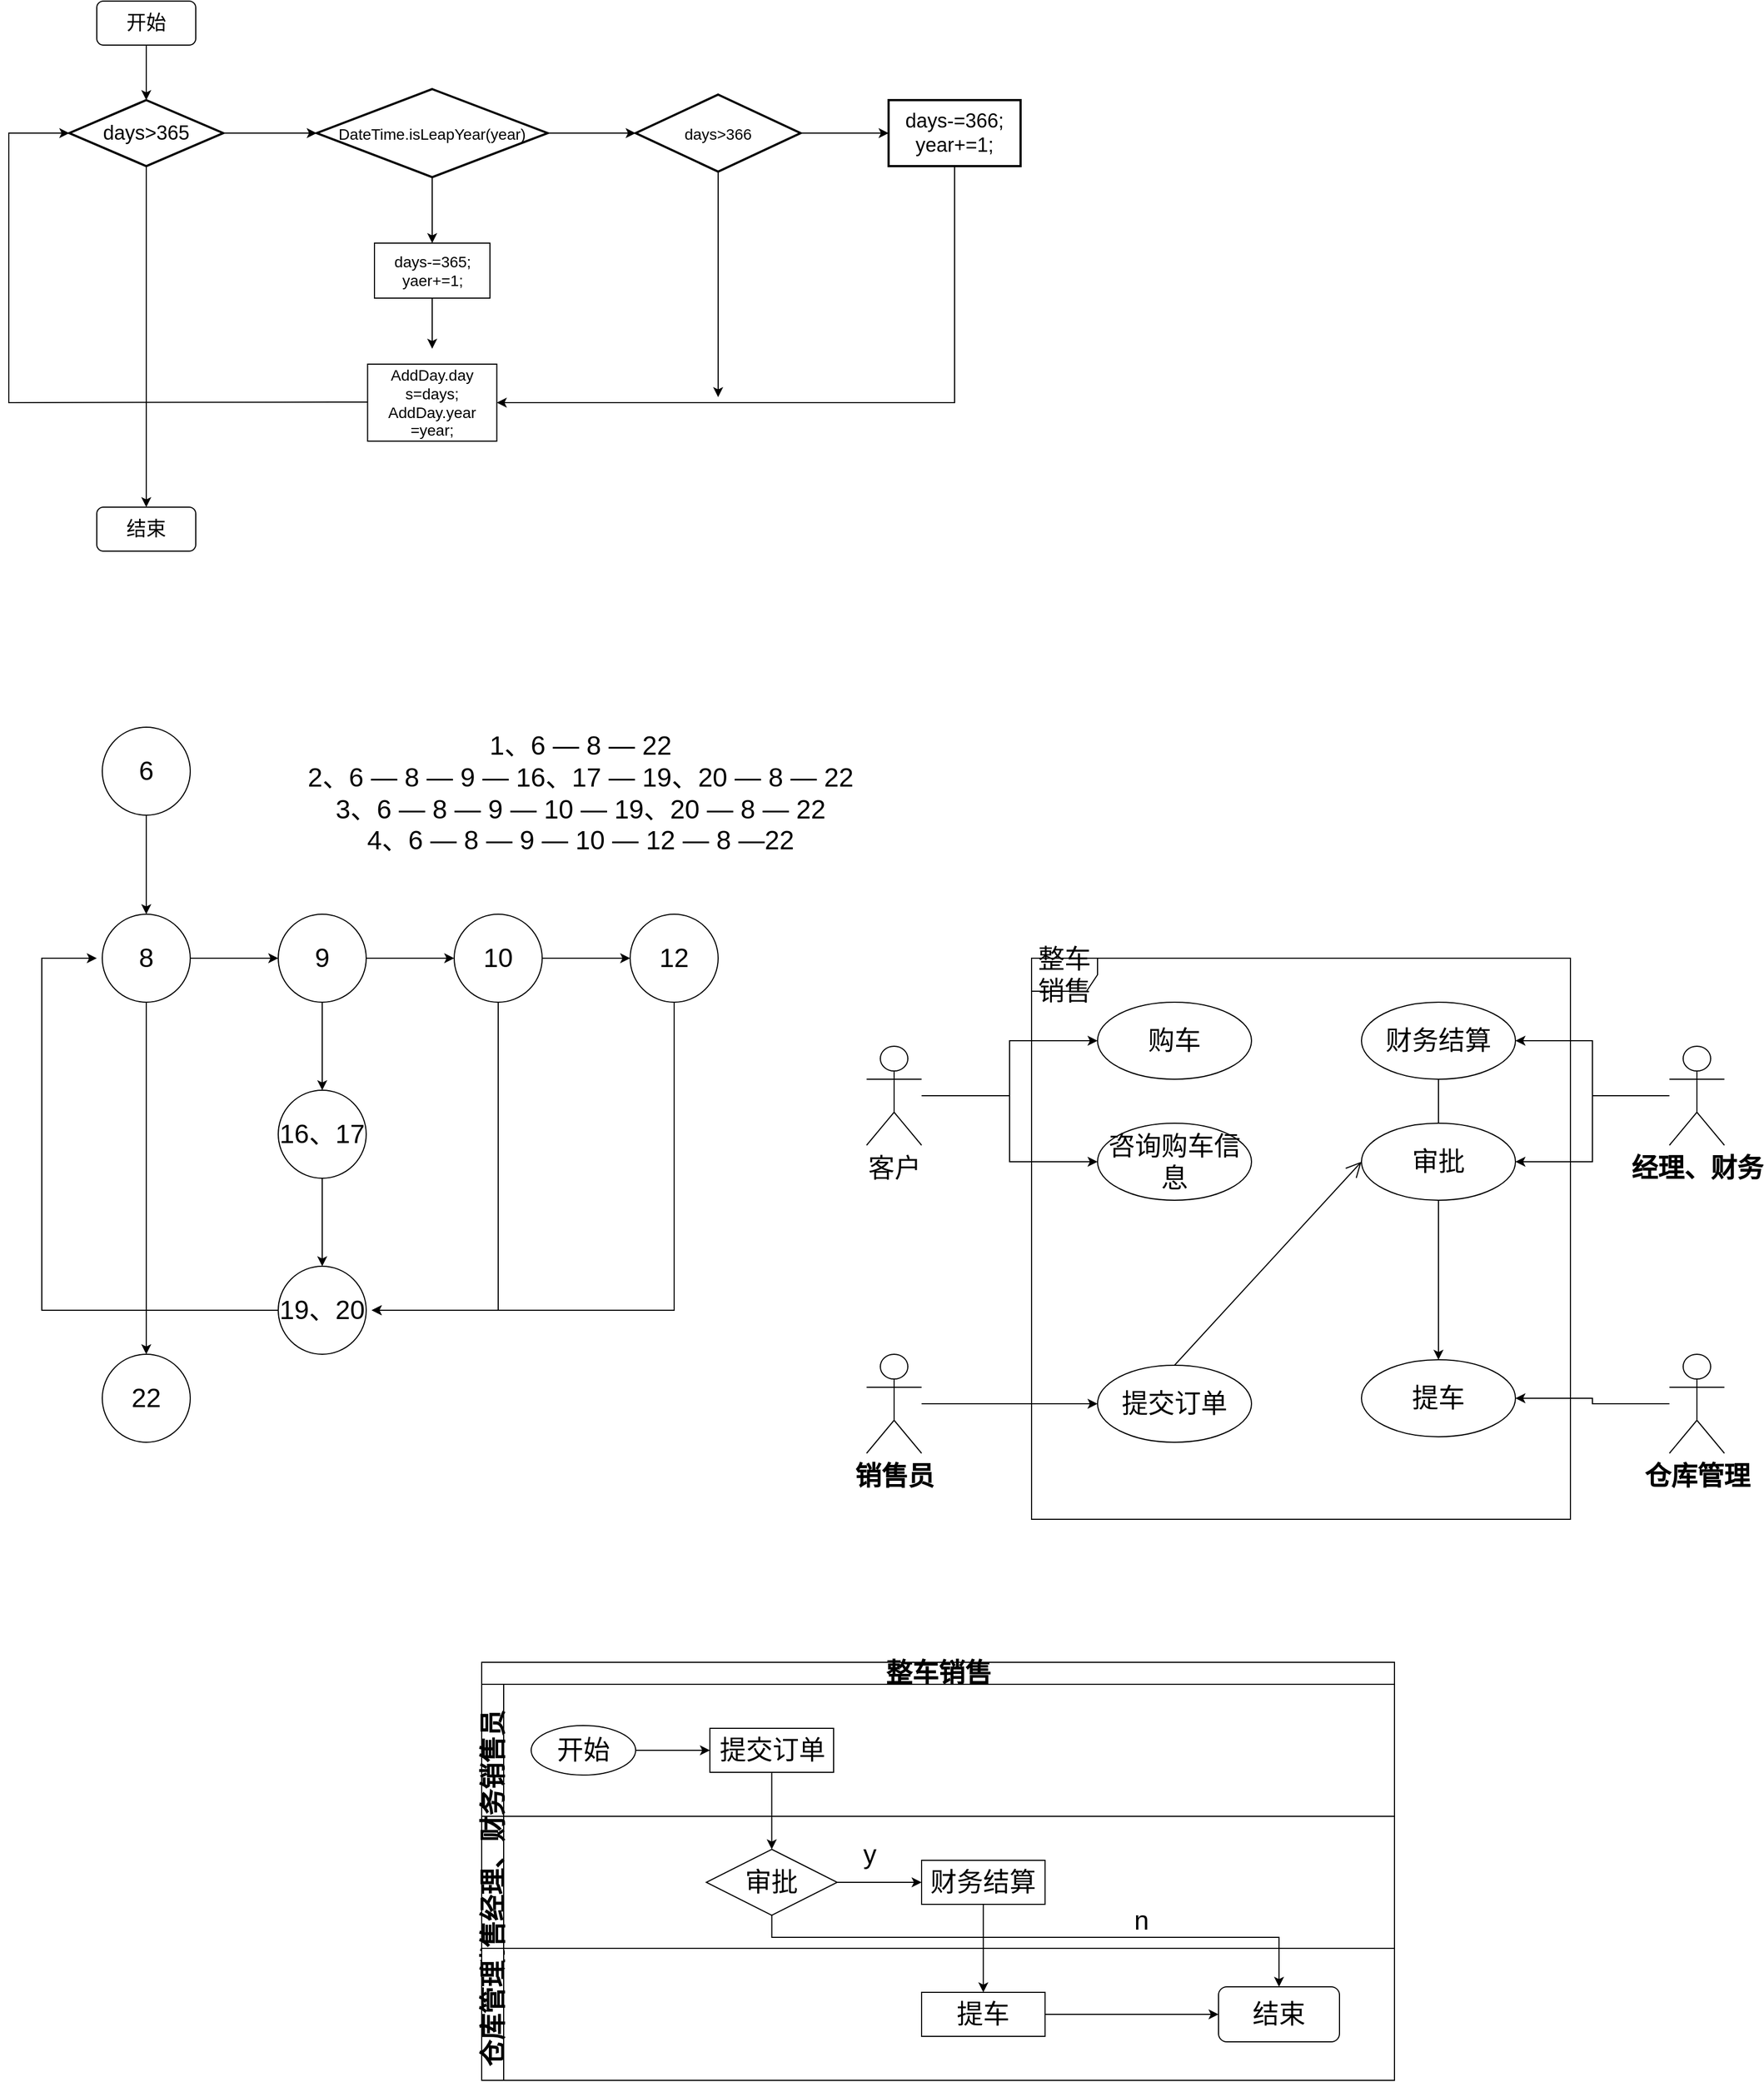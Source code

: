<mxfile version="20.6.0" type="github"><diagram id="z8m8ejUbM_2ZVatOePe-" name="第 1 页"><mxGraphModel dx="733" dy="702" grid="1" gridSize="10" guides="1" tooltips="1" connect="1" arrows="1" fold="1" page="1" pageScale="1" pageWidth="827" pageHeight="1169" math="0" shadow="0"><root><mxCell id="0"/><mxCell id="1" parent="0"/><mxCell id="j27MTZWQwUXEhouYenem-3" style="edgeStyle=orthogonalEdgeStyle;rounded=0;orthogonalLoop=1;jettySize=auto;html=1;entryX=0.5;entryY=0;entryDx=0;entryDy=0;entryPerimeter=0;fontSize=18;" parent="1" source="j27MTZWQwUXEhouYenem-1" target="j27MTZWQwUXEhouYenem-2" edge="1"><mxGeometry relative="1" as="geometry"/></mxCell><mxCell id="j27MTZWQwUXEhouYenem-1" value="&lt;font style=&quot;font-size: 18px;&quot;&gt;开始&lt;/font&gt;" style="rounded=1;whiteSpace=wrap;html=1;" parent="1" vertex="1"><mxGeometry x="130" y="90" width="90" height="40" as="geometry"/></mxCell><mxCell id="j27MTZWQwUXEhouYenem-6" style="edgeStyle=orthogonalEdgeStyle;rounded=0;orthogonalLoop=1;jettySize=auto;html=1;entryX=0.5;entryY=0;entryDx=0;entryDy=0;fontSize=18;" parent="1" source="j27MTZWQwUXEhouYenem-2" target="j27MTZWQwUXEhouYenem-5" edge="1"><mxGeometry relative="1" as="geometry"/></mxCell><mxCell id="j27MTZWQwUXEhouYenem-8" style="edgeStyle=orthogonalEdgeStyle;rounded=0;orthogonalLoop=1;jettySize=auto;html=1;fontSize=18;" parent="1" source="j27MTZWQwUXEhouYenem-2" target="j27MTZWQwUXEhouYenem-7" edge="1"><mxGeometry relative="1" as="geometry"/></mxCell><mxCell id="j27MTZWQwUXEhouYenem-2" value="days&amp;gt;365" style="strokeWidth=2;html=1;shape=mxgraph.flowchart.decision;whiteSpace=wrap;fontSize=18;" parent="1" vertex="1"><mxGeometry x="105" y="180" width="140" height="60" as="geometry"/></mxCell><mxCell id="j27MTZWQwUXEhouYenem-5" value="&lt;span style=&quot;font-size: 18px;&quot;&gt;结束&lt;/span&gt;" style="rounded=1;whiteSpace=wrap;html=1;" parent="1" vertex="1"><mxGeometry x="130" y="550" width="90" height="40" as="geometry"/></mxCell><mxCell id="j27MTZWQwUXEhouYenem-10" style="edgeStyle=orthogonalEdgeStyle;rounded=0;orthogonalLoop=1;jettySize=auto;html=1;fontSize=14;entryX=0.5;entryY=0;entryDx=0;entryDy=0;" parent="1" source="j27MTZWQwUXEhouYenem-7" target="j27MTZWQwUXEhouYenem-11" edge="1"><mxGeometry relative="1" as="geometry"><mxPoint x="435" y="280" as="targetPoint"/></mxGeometry></mxCell><mxCell id="j27MTZWQwUXEhouYenem-17" value="" style="edgeStyle=orthogonalEdgeStyle;rounded=0;orthogonalLoop=1;jettySize=auto;html=1;fontSize=14;" parent="1" source="j27MTZWQwUXEhouYenem-7" target="j27MTZWQwUXEhouYenem-16" edge="1"><mxGeometry relative="1" as="geometry"/></mxCell><mxCell id="j27MTZWQwUXEhouYenem-7" value="&lt;font style=&quot;font-size: 14px;&quot;&gt;DateTime.isLeapYear(year)&lt;/font&gt;" style="strokeWidth=2;html=1;shape=mxgraph.flowchart.decision;whiteSpace=wrap;fontSize=18;" parent="1" vertex="1"><mxGeometry x="330" y="170" width="210" height="80" as="geometry"/></mxCell><mxCell id="j27MTZWQwUXEhouYenem-13" style="edgeStyle=orthogonalEdgeStyle;rounded=0;orthogonalLoop=1;jettySize=auto;html=1;entryX=0.5;entryY=-0.2;entryDx=0;entryDy=0;entryPerimeter=0;fontSize=14;" parent="1" source="j27MTZWQwUXEhouYenem-11" target="j27MTZWQwUXEhouYenem-12" edge="1"><mxGeometry relative="1" as="geometry"/></mxCell><mxCell id="j27MTZWQwUXEhouYenem-11" value="days-=365;&lt;br&gt;yaer+=1;" style="rounded=0;whiteSpace=wrap;html=1;fontSize=14;" parent="1" vertex="1"><mxGeometry x="382.5" y="310" width="105" height="50" as="geometry"/></mxCell><mxCell id="j27MTZWQwUXEhouYenem-12" value="AddDay.day&lt;br&gt;s=days;&lt;br&gt;AddDay.year&lt;br&gt;=year;" style="rounded=0;whiteSpace=wrap;html=1;fontSize=14;" parent="1" vertex="1"><mxGeometry x="376.25" y="420" width="117.5" height="70" as="geometry"/></mxCell><mxCell id="j27MTZWQwUXEhouYenem-21" style="edgeStyle=orthogonalEdgeStyle;rounded=0;orthogonalLoop=1;jettySize=auto;html=1;fontSize=14;" parent="1" source="j27MTZWQwUXEhouYenem-16" target="j27MTZWQwUXEhouYenem-20" edge="1"><mxGeometry relative="1" as="geometry"/></mxCell><mxCell id="j27MTZWQwUXEhouYenem-25" style="edgeStyle=orthogonalEdgeStyle;rounded=0;orthogonalLoop=1;jettySize=auto;html=1;fontSize=14;" parent="1" source="j27MTZWQwUXEhouYenem-16" edge="1"><mxGeometry relative="1" as="geometry"><mxPoint x="695" y="450" as="targetPoint"/></mxGeometry></mxCell><mxCell id="j27MTZWQwUXEhouYenem-16" value="&lt;font style=&quot;font-size: 14px;&quot;&gt;days&amp;gt;366&lt;/font&gt;" style="strokeWidth=2;html=1;shape=mxgraph.flowchart.decision;whiteSpace=wrap;fontSize=18;" parent="1" vertex="1"><mxGeometry x="620" y="175" width="150" height="70" as="geometry"/></mxCell><mxCell id="j27MTZWQwUXEhouYenem-19" value="" style="endArrow=classic;html=1;rounded=0;fontSize=14;entryX=0;entryY=0.5;entryDx=0;entryDy=0;entryPerimeter=0;" parent="1" target="j27MTZWQwUXEhouYenem-2" edge="1"><mxGeometry width="50" height="50" relative="1" as="geometry"><mxPoint x="376.25" y="454.5" as="sourcePoint"/><mxPoint x="50" y="210" as="targetPoint"/><Array as="points"><mxPoint x="346.25" y="454.5"/><mxPoint x="50" y="455"/><mxPoint x="50" y="210"/></Array></mxGeometry></mxCell><mxCell id="j27MTZWQwUXEhouYenem-23" style="edgeStyle=orthogonalEdgeStyle;rounded=0;orthogonalLoop=1;jettySize=auto;html=1;fontSize=14;entryX=1;entryY=0.5;entryDx=0;entryDy=0;" parent="1" source="j27MTZWQwUXEhouYenem-20" target="j27MTZWQwUXEhouYenem-12" edge="1"><mxGeometry relative="1" as="geometry"><mxPoint x="910" y="490" as="targetPoint"/><Array as="points"><mxPoint x="910" y="455"/></Array></mxGeometry></mxCell><mxCell id="j27MTZWQwUXEhouYenem-20" value="days-=366;&lt;br&gt;year+=1;" style="whiteSpace=wrap;html=1;fontSize=18;strokeWidth=2;" parent="1" vertex="1"><mxGeometry x="850" y="180" width="120" height="60" as="geometry"/></mxCell><mxCell id="j27MTZWQwUXEhouYenem-28" style="edgeStyle=orthogonalEdgeStyle;rounded=0;orthogonalLoop=1;jettySize=auto;html=1;entryX=0.5;entryY=0;entryDx=0;entryDy=0;fontSize=14;" parent="1" source="j27MTZWQwUXEhouYenem-26" target="j27MTZWQwUXEhouYenem-27" edge="1"><mxGeometry relative="1" as="geometry"/></mxCell><mxCell id="j27MTZWQwUXEhouYenem-26" value="&lt;font style=&quot;font-size: 24px;&quot;&gt;6&lt;/font&gt;" style="ellipse;whiteSpace=wrap;html=1;aspect=fixed;fontSize=14;" parent="1" vertex="1"><mxGeometry x="135" y="750" width="80" height="80" as="geometry"/></mxCell><mxCell id="j27MTZWQwUXEhouYenem-30" value="" style="edgeStyle=orthogonalEdgeStyle;rounded=0;orthogonalLoop=1;jettySize=auto;html=1;fontSize=24;" parent="1" source="j27MTZWQwUXEhouYenem-27" target="j27MTZWQwUXEhouYenem-29" edge="1"><mxGeometry relative="1" as="geometry"/></mxCell><mxCell id="j27MTZWQwUXEhouYenem-36" value="" style="edgeStyle=orthogonalEdgeStyle;rounded=0;orthogonalLoop=1;jettySize=auto;html=1;fontSize=24;" parent="1" source="j27MTZWQwUXEhouYenem-27" target="j27MTZWQwUXEhouYenem-35" edge="1"><mxGeometry relative="1" as="geometry"/></mxCell><mxCell id="j27MTZWQwUXEhouYenem-27" value="&lt;font style=&quot;font-size: 24px;&quot;&gt;8&lt;/font&gt;" style="ellipse;whiteSpace=wrap;html=1;aspect=fixed;fontSize=14;" parent="1" vertex="1"><mxGeometry x="135" y="920" width="80" height="80" as="geometry"/></mxCell><mxCell id="j27MTZWQwUXEhouYenem-32" value="" style="edgeStyle=orthogonalEdgeStyle;rounded=0;orthogonalLoop=1;jettySize=auto;html=1;fontSize=24;" parent="1" source="j27MTZWQwUXEhouYenem-29" target="j27MTZWQwUXEhouYenem-31" edge="1"><mxGeometry relative="1" as="geometry"/></mxCell><mxCell id="j27MTZWQwUXEhouYenem-38" value="" style="edgeStyle=orthogonalEdgeStyle;rounded=0;orthogonalLoop=1;jettySize=auto;html=1;fontSize=24;" parent="1" source="j27MTZWQwUXEhouYenem-29" target="j27MTZWQwUXEhouYenem-37" edge="1"><mxGeometry relative="1" as="geometry"/></mxCell><mxCell id="j27MTZWQwUXEhouYenem-29" value="&lt;font style=&quot;font-size: 24px;&quot;&gt;9&lt;/font&gt;" style="ellipse;whiteSpace=wrap;html=1;aspect=fixed;fontSize=14;" parent="1" vertex="1"><mxGeometry x="295" y="920" width="80" height="80" as="geometry"/></mxCell><mxCell id="j27MTZWQwUXEhouYenem-34" value="" style="edgeStyle=orthogonalEdgeStyle;rounded=0;orthogonalLoop=1;jettySize=auto;html=1;fontSize=24;" parent="1" source="j27MTZWQwUXEhouYenem-31" target="j27MTZWQwUXEhouYenem-33" edge="1"><mxGeometry relative="1" as="geometry"/></mxCell><mxCell id="j27MTZWQwUXEhouYenem-42" style="edgeStyle=orthogonalEdgeStyle;rounded=0;orthogonalLoop=1;jettySize=auto;html=1;fontSize=24;" parent="1" source="j27MTZWQwUXEhouYenem-31" edge="1"><mxGeometry relative="1" as="geometry"><mxPoint x="380" y="1280" as="targetPoint"/><Array as="points"><mxPoint x="495" y="1280"/><mxPoint x="495" y="1280"/></Array></mxGeometry></mxCell><mxCell id="j27MTZWQwUXEhouYenem-31" value="&lt;font style=&quot;font-size: 24px;&quot;&gt;10&lt;/font&gt;" style="ellipse;whiteSpace=wrap;html=1;aspect=fixed;fontSize=14;" parent="1" vertex="1"><mxGeometry x="455" y="920" width="80" height="80" as="geometry"/></mxCell><mxCell id="j27MTZWQwUXEhouYenem-44" style="edgeStyle=orthogonalEdgeStyle;rounded=0;orthogonalLoop=1;jettySize=auto;html=1;fontSize=24;" parent="1" source="j27MTZWQwUXEhouYenem-33" edge="1"><mxGeometry relative="1" as="geometry"><mxPoint x="380" y="1280" as="targetPoint"/><Array as="points"><mxPoint x="655" y="1280"/></Array></mxGeometry></mxCell><mxCell id="j27MTZWQwUXEhouYenem-33" value="&lt;font style=&quot;font-size: 24px;&quot;&gt;12&lt;/font&gt;" style="ellipse;whiteSpace=wrap;html=1;aspect=fixed;fontSize=14;" parent="1" vertex="1"><mxGeometry x="615" y="920" width="80" height="80" as="geometry"/></mxCell><mxCell id="j27MTZWQwUXEhouYenem-35" value="&lt;font style=&quot;font-size: 24px;&quot;&gt;22&lt;/font&gt;" style="ellipse;whiteSpace=wrap;html=1;aspect=fixed;fontSize=14;" parent="1" vertex="1"><mxGeometry x="135" y="1320" width="80" height="80" as="geometry"/></mxCell><mxCell id="j27MTZWQwUXEhouYenem-40" value="" style="edgeStyle=orthogonalEdgeStyle;rounded=0;orthogonalLoop=1;jettySize=auto;html=1;fontSize=24;" parent="1" source="j27MTZWQwUXEhouYenem-37" target="j27MTZWQwUXEhouYenem-39" edge="1"><mxGeometry relative="1" as="geometry"/></mxCell><mxCell id="j27MTZWQwUXEhouYenem-37" value="&lt;font style=&quot;font-size: 24px;&quot;&gt;16、17&lt;/font&gt;" style="ellipse;whiteSpace=wrap;html=1;aspect=fixed;fontSize=14;" parent="1" vertex="1"><mxGeometry x="295" y="1080" width="80" height="80" as="geometry"/></mxCell><mxCell id="j27MTZWQwUXEhouYenem-46" style="edgeStyle=orthogonalEdgeStyle;rounded=0;orthogonalLoop=1;jettySize=auto;html=1;fontSize=24;" parent="1" source="j27MTZWQwUXEhouYenem-39" edge="1"><mxGeometry relative="1" as="geometry"><mxPoint x="130" y="960" as="targetPoint"/><Array as="points"><mxPoint x="80" y="1280"/></Array></mxGeometry></mxCell><mxCell id="j27MTZWQwUXEhouYenem-39" value="&lt;font style=&quot;font-size: 24px;&quot;&gt;19、20&lt;/font&gt;" style="ellipse;whiteSpace=wrap;html=1;aspect=fixed;fontSize=14;" parent="1" vertex="1"><mxGeometry x="295" y="1240" width="80" height="80" as="geometry"/></mxCell><mxCell id="j27MTZWQwUXEhouYenem-47" value="1、6 — 8 — 22&lt;br&gt;2、6 — 8 — 9 — 16、17 — 19、20 — 8 — 22&lt;br&gt;3、6 — 8 — 9 — 10 — 19、20 — 8 — 22&lt;br&gt;4、6 — 8 — 9 — 10 — 12 — 8 —22" style="text;html=1;strokeColor=none;fillColor=none;align=center;verticalAlign=middle;whiteSpace=wrap;rounded=0;fontSize=24;" parent="1" vertex="1"><mxGeometry x="180" y="700" width="780" height="220" as="geometry"/></mxCell><mxCell id="j27MTZWQwUXEhouYenem-58" value="整车销售" style="shape=umlFrame;whiteSpace=wrap;html=1;fontSize=24;" parent="1" vertex="1"><mxGeometry x="980" y="960" width="490" height="510" as="geometry"/></mxCell><mxCell id="j27MTZWQwUXEhouYenem-68" style="edgeStyle=orthogonalEdgeStyle;rounded=0;orthogonalLoop=1;jettySize=auto;html=1;entryX=0;entryY=0.5;entryDx=0;entryDy=0;fontSize=24;" parent="1" source="j27MTZWQwUXEhouYenem-60" target="j27MTZWQwUXEhouYenem-66" edge="1"><mxGeometry relative="1" as="geometry"/></mxCell><mxCell id="j27MTZWQwUXEhouYenem-69" style="edgeStyle=orthogonalEdgeStyle;rounded=0;orthogonalLoop=1;jettySize=auto;html=1;fontSize=24;" parent="1" source="j27MTZWQwUXEhouYenem-60" target="j27MTZWQwUXEhouYenem-67" edge="1"><mxGeometry relative="1" as="geometry"/></mxCell><mxCell id="j27MTZWQwUXEhouYenem-60" value="客户" style="shape=umlActor;verticalLabelPosition=bottom;verticalAlign=top;html=1;fontSize=24;" parent="1" vertex="1"><mxGeometry x="830" y="1040" width="50" height="90" as="geometry"/></mxCell><mxCell id="j27MTZWQwUXEhouYenem-71" style="edgeStyle=orthogonalEdgeStyle;rounded=0;orthogonalLoop=1;jettySize=auto;html=1;entryX=0;entryY=0.5;entryDx=0;entryDy=0;fontSize=24;" parent="1" source="j27MTZWQwUXEhouYenem-61" target="j27MTZWQwUXEhouYenem-70" edge="1"><mxGeometry relative="1" as="geometry"/></mxCell><mxCell id="j27MTZWQwUXEhouYenem-61" value="&lt;span style=&quot;font-family: 宋体;&quot; lang=&quot;EN-US&quot;&gt;&lt;b style=&quot;&quot;&gt;&lt;font style=&quot;font-size: 24px;&quot;&gt;销售员&lt;/font&gt;&lt;/b&gt;&lt;/span&gt;" style="shape=umlActor;verticalLabelPosition=bottom;verticalAlign=top;html=1;outlineConnect=0;fontSize=24;" parent="1" vertex="1"><mxGeometry x="830" y="1320" width="50" height="90" as="geometry"/></mxCell><mxCell id="j27MTZWQwUXEhouYenem-74" style="edgeStyle=orthogonalEdgeStyle;rounded=0;orthogonalLoop=1;jettySize=auto;html=1;entryX=1;entryY=0.5;entryDx=0;entryDy=0;fontSize=24;" parent="1" source="j27MTZWQwUXEhouYenem-62" target="j27MTZWQwUXEhouYenem-72" edge="1"><mxGeometry relative="1" as="geometry"/></mxCell><mxCell id="j27MTZWQwUXEhouYenem-75" style="edgeStyle=orthogonalEdgeStyle;rounded=0;orthogonalLoop=1;jettySize=auto;html=1;entryX=1;entryY=0.5;entryDx=0;entryDy=0;fontSize=24;" parent="1" source="j27MTZWQwUXEhouYenem-62" target="j27MTZWQwUXEhouYenem-73" edge="1"><mxGeometry relative="1" as="geometry"/></mxCell><mxCell id="j27MTZWQwUXEhouYenem-62" value="&lt;span style=&quot;font-family: 宋体;&quot; lang=&quot;EN-US&quot;&gt;&lt;b style=&quot;&quot;&gt;&lt;font style=&quot;font-size: 24px;&quot;&gt;经理、财务&lt;/font&gt;&lt;/b&gt;&lt;/span&gt;" style="shape=umlActor;verticalLabelPosition=bottom;verticalAlign=top;html=1;outlineConnect=0;fontSize=24;" parent="1" vertex="1"><mxGeometry x="1560" y="1040" width="50" height="90" as="geometry"/></mxCell><mxCell id="j27MTZWQwUXEhouYenem-87" style="edgeStyle=orthogonalEdgeStyle;rounded=0;orthogonalLoop=1;jettySize=auto;html=1;entryX=1;entryY=0.5;entryDx=0;entryDy=0;fontSize=24;" parent="1" source="j27MTZWQwUXEhouYenem-63" target="j27MTZWQwUXEhouYenem-85" edge="1"><mxGeometry relative="1" as="geometry"/></mxCell><mxCell id="j27MTZWQwUXEhouYenem-63" value="&lt;span style=&quot;font-family: 宋体;&quot; lang=&quot;EN-US&quot;&gt;&lt;b style=&quot;&quot;&gt;&lt;font style=&quot;font-size: 24px;&quot;&gt;仓库管理&lt;/font&gt;&lt;/b&gt;&lt;/span&gt;" style="shape=umlActor;verticalLabelPosition=bottom;verticalAlign=top;html=1;outlineConnect=0;fontSize=24;" parent="1" vertex="1"><mxGeometry x="1560" y="1320" width="50" height="90" as="geometry"/></mxCell><mxCell id="j27MTZWQwUXEhouYenem-66" value="购车" style="ellipse;whiteSpace=wrap;html=1;fontSize=24;" parent="1" vertex="1"><mxGeometry x="1040" y="1000" width="140" height="70" as="geometry"/></mxCell><mxCell id="j27MTZWQwUXEhouYenem-67" value="咨询购车信息" style="ellipse;whiteSpace=wrap;html=1;fontSize=24;" parent="1" vertex="1"><mxGeometry x="1040" y="1110" width="140" height="70" as="geometry"/></mxCell><mxCell id="j27MTZWQwUXEhouYenem-70" value="提交订单" style="ellipse;whiteSpace=wrap;html=1;fontSize=24;" parent="1" vertex="1"><mxGeometry x="1040" y="1330" width="140" height="70" as="geometry"/></mxCell><mxCell id="j27MTZWQwUXEhouYenem-88" style="edgeStyle=orthogonalEdgeStyle;rounded=0;orthogonalLoop=1;jettySize=auto;html=1;fontSize=24;" parent="1" source="j27MTZWQwUXEhouYenem-72" target="j27MTZWQwUXEhouYenem-85" edge="1"><mxGeometry relative="1" as="geometry"/></mxCell><mxCell id="j27MTZWQwUXEhouYenem-72" value="财务结算&lt;span style=&quot;color: rgba(0, 0, 0, 0); font-family: monospace; font-size: 0px; text-align: start;&quot;&gt;%3CmxGraphModel%3E%3Croot%3E%3CmxCell%20id%3D%220%22%2F%3E%3CmxCell%20id%3D%221%22%20parent%3D%220%22%2F%3E%3CmxCell%20id%3D%222%22%20value%3D%22%E8%B4%AD%E8%BD%A6%22%20style%3D%22ellipse%3BwhiteSpace%3Dwrap%3Bhtml%3D1%3BfontSize%3D24%3B%22%20vertex%3D%221%22%20parent%3D%221%22%3E%3CmxGeometry%20x%3D%221040%22%20y%3D%221000%22%20width%3D%22140%22%20height%3D%2270%22%20as%3D%22geometry%22%2F%3E%3C%2FmxCell%3E%3C%2Froot%3E%3C%2FmxGraphModel%3E&lt;/span&gt;&lt;span style=&quot;color: rgba(0, 0, 0, 0); font-family: monospace; font-size: 0px; text-align: start;&quot;&gt;%3CmxGraphModel%3E%3Croot%3E%3CmxCell%20id%3D%220%22%2F%3E%3CmxCell%20id%3D%221%22%20parent%3D%220%22%2F%3E%3CmxCell%20id%3D%222%22%20value%3D%22%E8%B4%AD%E8%BD%A6%22%20style%3D%22ellipse%3BwhiteSpace%3Dwrap%3Bhtml%3D1%3BfontSize%3D24%3B%22%20vertex%3D%221%22%20parent%3D%221%22%3E%3CmxGeometry%20x%3D%221040%22%20y%3D%221000%22%20width%3D%22140%22%20height%3D%2270%22%20as%3D%22geometry%22%2F%3E%3C%2FmxCell%3E%3C%2Froot%3E%3C%2FmxGraphModel%3E&lt;/span&gt;" style="ellipse;whiteSpace=wrap;html=1;fontSize=24;" parent="1" vertex="1"><mxGeometry x="1280" y="1000" width="140" height="70" as="geometry"/></mxCell><mxCell id="j27MTZWQwUXEhouYenem-73" value="审批" style="ellipse;whiteSpace=wrap;html=1;fontSize=24;" parent="1" vertex="1"><mxGeometry x="1280" y="1110" width="140" height="70" as="geometry"/></mxCell><mxCell id="j27MTZWQwUXEhouYenem-83" value="" style="endArrow=open;endFill=1;endSize=12;html=1;rounded=0;fontSize=24;exitX=0.5;exitY=0;exitDx=0;exitDy=0;entryX=0;entryY=0.5;entryDx=0;entryDy=0;" parent="1" source="j27MTZWQwUXEhouYenem-70" target="j27MTZWQwUXEhouYenem-73" edge="1"><mxGeometry width="160" relative="1" as="geometry"><mxPoint x="1100" y="1270" as="sourcePoint"/><mxPoint x="1260" y="1270" as="targetPoint"/></mxGeometry></mxCell><mxCell id="j27MTZWQwUXEhouYenem-85" value="提车" style="ellipse;whiteSpace=wrap;html=1;fontSize=24;" parent="1" vertex="1"><mxGeometry x="1280" y="1325" width="140" height="70" as="geometry"/></mxCell><mxCell id="j27MTZWQwUXEhouYenem-93" value="整车销售" style="swimlane;childLayout=stackLayout;resizeParent=1;resizeParentMax=0;horizontal=1;startSize=20;horizontalStack=0;html=1;fontSize=24;" parent="1" vertex="1"><mxGeometry x="480" y="1600" width="830" height="380" as="geometry"/></mxCell><mxCell id="j27MTZWQwUXEhouYenem-94" value="销售员" style="swimlane;startSize=20;horizontal=0;html=1;fontSize=24;" parent="j27MTZWQwUXEhouYenem-93" vertex="1"><mxGeometry y="20" width="830" height="120" as="geometry"/></mxCell><mxCell id="j27MTZWQwUXEhouYenem-99" value="" style="edgeStyle=orthogonalEdgeStyle;rounded=0;orthogonalLoop=1;jettySize=auto;html=1;fontSize=24;" parent="j27MTZWQwUXEhouYenem-94" source="j27MTZWQwUXEhouYenem-97" target="j27MTZWQwUXEhouYenem-98" edge="1"><mxGeometry relative="1" as="geometry"/></mxCell><mxCell id="j27MTZWQwUXEhouYenem-97" value="开始" style="ellipse;whiteSpace=wrap;html=1;fontSize=24;" parent="j27MTZWQwUXEhouYenem-94" vertex="1"><mxGeometry x="45" y="37.5" width="95" height="45" as="geometry"/></mxCell><mxCell id="j27MTZWQwUXEhouYenem-98" value="提交订单" style="whiteSpace=wrap;html=1;fontSize=24;" parent="j27MTZWQwUXEhouYenem-94" vertex="1"><mxGeometry x="207.5" y="40" width="112.5" height="40" as="geometry"/></mxCell><mxCell id="j27MTZWQwUXEhouYenem-95" value="销售经理、财务" style="swimlane;startSize=20;horizontal=0;html=1;fontSize=24;" parent="j27MTZWQwUXEhouYenem-93" vertex="1"><mxGeometry y="140" width="830" height="120" as="geometry"/></mxCell><mxCell id="j27MTZWQwUXEhouYenem-104" value="" style="edgeStyle=orthogonalEdgeStyle;rounded=0;orthogonalLoop=1;jettySize=auto;html=1;fontSize=24;" parent="j27MTZWQwUXEhouYenem-95" source="j27MTZWQwUXEhouYenem-101" target="j27MTZWQwUXEhouYenem-103" edge="1"><mxGeometry relative="1" as="geometry"/></mxCell><mxCell id="j27MTZWQwUXEhouYenem-101" value="审批" style="rhombus;whiteSpace=wrap;html=1;fontSize=24;" parent="j27MTZWQwUXEhouYenem-95" vertex="1"><mxGeometry x="204.25" y="30" width="119" height="60" as="geometry"/></mxCell><mxCell id="j27MTZWQwUXEhouYenem-103" value="财务结算" style="whiteSpace=wrap;html=1;fontSize=24;" parent="j27MTZWQwUXEhouYenem-95" vertex="1"><mxGeometry x="400" y="40" width="112.25" height="40" as="geometry"/></mxCell><mxCell id="j27MTZWQwUXEhouYenem-111" value="y" style="text;html=1;strokeColor=none;fillColor=none;align=center;verticalAlign=middle;whiteSpace=wrap;rounded=0;fontSize=24;" parent="j27MTZWQwUXEhouYenem-95" vertex="1"><mxGeometry x="323" y="20" width="60" height="30" as="geometry"/></mxCell><mxCell id="j27MTZWQwUXEhouYenem-113" value="n" style="text;html=1;strokeColor=none;fillColor=none;align=center;verticalAlign=middle;whiteSpace=wrap;rounded=0;fontSize=24;" parent="j27MTZWQwUXEhouYenem-95" vertex="1"><mxGeometry x="570" y="80" width="60" height="30" as="geometry"/></mxCell><mxCell id="j27MTZWQwUXEhouYenem-96" value="仓库管理" style="swimlane;startSize=20;horizontal=0;html=1;fontSize=24;" parent="j27MTZWQwUXEhouYenem-93" vertex="1"><mxGeometry y="260" width="830" height="120" as="geometry"/></mxCell><mxCell id="j27MTZWQwUXEhouYenem-100" value="结束" style="rounded=1;whiteSpace=wrap;html=1;fontSize=24;" parent="j27MTZWQwUXEhouYenem-96" vertex="1"><mxGeometry x="670" y="35" width="110" height="50" as="geometry"/></mxCell><mxCell id="j27MTZWQwUXEhouYenem-110" style="edgeStyle=orthogonalEdgeStyle;rounded=0;orthogonalLoop=1;jettySize=auto;html=1;fontSize=24;" parent="j27MTZWQwUXEhouYenem-96" source="j27MTZWQwUXEhouYenem-108" target="j27MTZWQwUXEhouYenem-100" edge="1"><mxGeometry relative="1" as="geometry"/></mxCell><mxCell id="j27MTZWQwUXEhouYenem-108" value="提车" style="whiteSpace=wrap;html=1;fontSize=24;" parent="j27MTZWQwUXEhouYenem-96" vertex="1"><mxGeometry x="400" y="40" width="112.25" height="40" as="geometry"/></mxCell><mxCell id="j27MTZWQwUXEhouYenem-102" style="edgeStyle=orthogonalEdgeStyle;rounded=0;orthogonalLoop=1;jettySize=auto;html=1;entryX=0.5;entryY=0;entryDx=0;entryDy=0;fontSize=24;" parent="j27MTZWQwUXEhouYenem-93" source="j27MTZWQwUXEhouYenem-98" target="j27MTZWQwUXEhouYenem-101" edge="1"><mxGeometry relative="1" as="geometry"/></mxCell><mxCell id="j27MTZWQwUXEhouYenem-109" style="edgeStyle=orthogonalEdgeStyle;rounded=0;orthogonalLoop=1;jettySize=auto;html=1;fontSize=24;" parent="j27MTZWQwUXEhouYenem-93" source="j27MTZWQwUXEhouYenem-103" target="j27MTZWQwUXEhouYenem-108" edge="1"><mxGeometry relative="1" as="geometry"/></mxCell><mxCell id="j27MTZWQwUXEhouYenem-112" style="edgeStyle=orthogonalEdgeStyle;rounded=0;orthogonalLoop=1;jettySize=auto;html=1;fontSize=24;" parent="j27MTZWQwUXEhouYenem-93" source="j27MTZWQwUXEhouYenem-101" target="j27MTZWQwUXEhouYenem-100" edge="1"><mxGeometry relative="1" as="geometry"><Array as="points"><mxPoint x="264" y="250"/><mxPoint x="725" y="250"/></Array></mxGeometry></mxCell></root></mxGraphModel></diagram></mxfile>